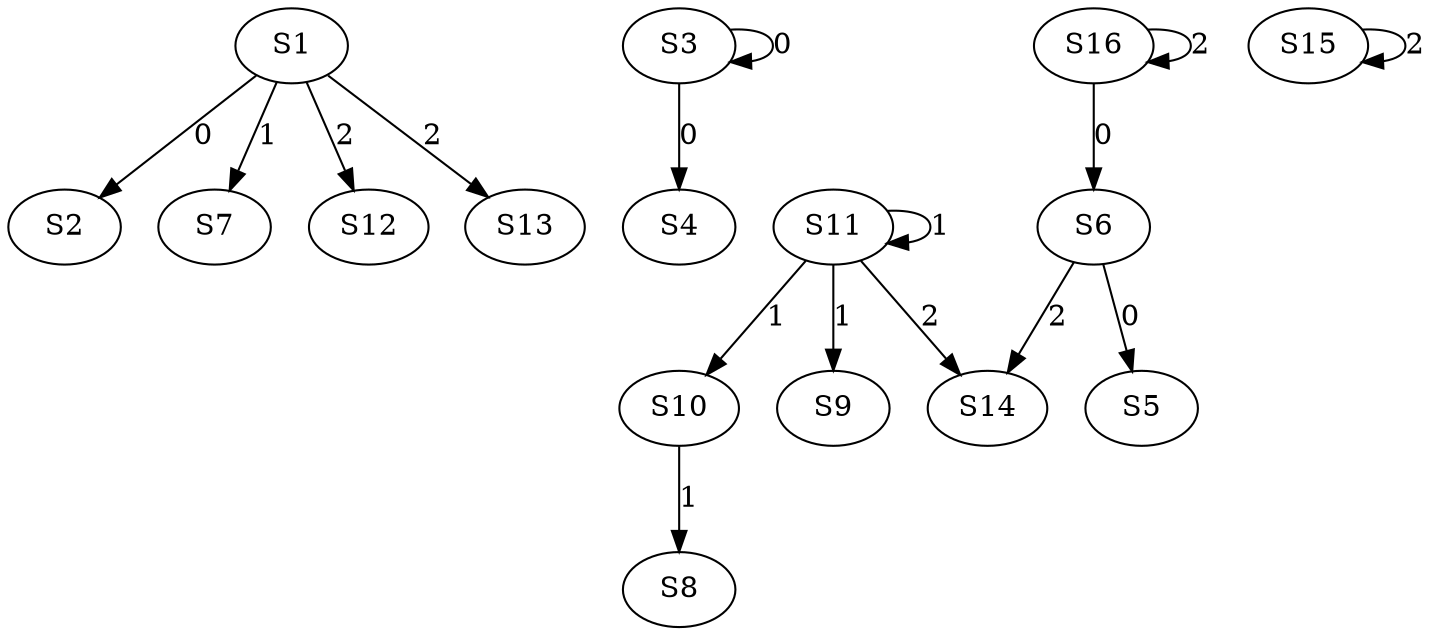 strict digraph {
	S1 -> S2 [ label = 0 ];
	S3 -> S3 [ label = 0 ];
	S3 -> S4 [ label = 0 ];
	S6 -> S5 [ label = 0 ];
	S16 -> S6 [ label = 0 ];
	S1 -> S7 [ label = 1 ];
	S10 -> S8 [ label = 1 ];
	S11 -> S9 [ label = 1 ];
	S11 -> S10 [ label = 1 ];
	S11 -> S11 [ label = 1 ];
	S1 -> S12 [ label = 2 ];
	S1 -> S13 [ label = 2 ];
	S11 -> S14 [ label = 2 ];
	S15 -> S15 [ label = 2 ];
	S16 -> S16 [ label = 2 ];
	S6 -> S14 [ label = 2 ];
}